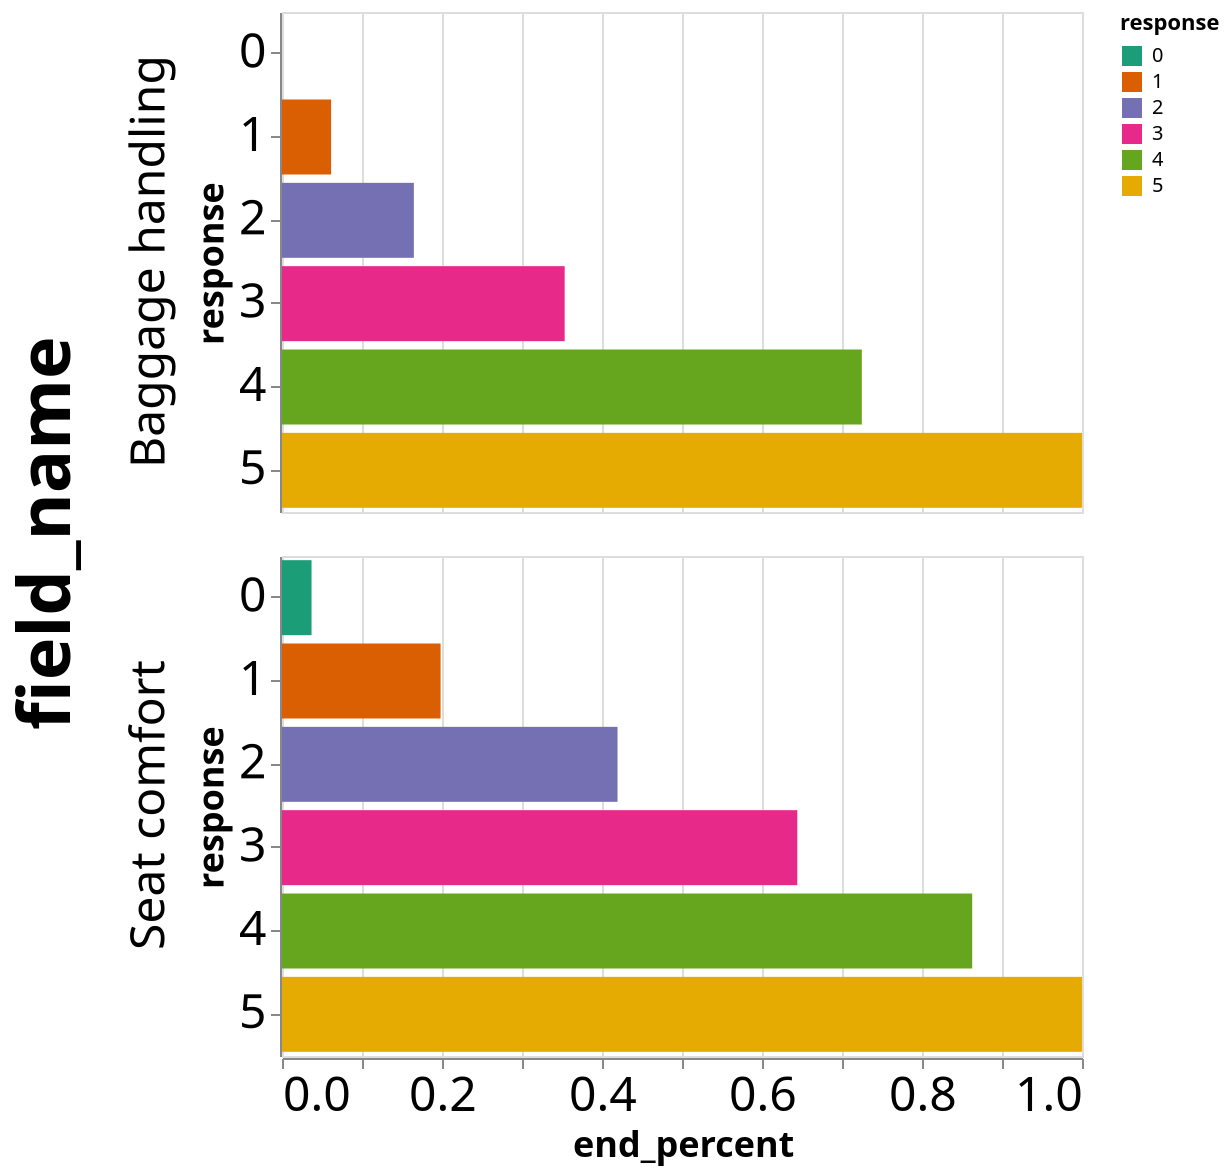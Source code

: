 {
  "config": {
    "view": {
      "width": 400,
      "height": 300
    },
    "mark": {
      "tooltip": null
    },
    "axis": {
      "labelFontSize": 24,
      "titleFontSize": 18
    },
    "header": {
      "labelFontSize": 24,
      "titleFontSize": 36
    }
  },
  "data": {
    "name": "data-15438e8fdb25ef7003001cc1ded0d727"
  },
  "facet": {
    "row": {
      "type": "nominal",
      "field": "field_name"
    }
  },
  "spec": {
    "mark": "bar",
    "encoding": {
      "fill": {
        "type": "nominal",
        "field": "response",
        "scale": {
          "scheme": "dark2"
        }
      },
      "x": {
        "type": "quantitative",
        "field": "end_percent"
      },
      "y": {
        "type": "nominal",
        "field": "response"
      }
    },
    "height": 250,
    "width": 400
  },
  "$schema": "https://vega.github.io/schema/vega-lite/v5.json",
  "datasets": {
    "data-15438e8fdb25ef7003001cc1ded0d727": [
      {
        "Unnamed: 0": 0,
        "field_name": "Baggage handling",
        "response": 1,
        "count": 7975,
        "freq": 0.061402833384662764,
        "end_percent": 0.061402833384662764,
        "start_percent": 0.0,
        "negative": true,
        "end_percent2": -0.10341854019094547,
        "start_percent2": -0.16482137357560825
      },
      {
        "Unnamed: 0": 1,
        "field_name": "Baggage handling",
        "response": 2,
        "count": 13432,
        "freq": 0.10341854019094547,
        "end_percent": 0.16482137357560825,
        "start_percent": 0.061402833384662764,
        "negative": true,
        "end_percent2": 0.0,
        "start_percent2": -0.10341854019094547
      },
      {
        "Unnamed: 0": 2,
        "field_name": "Baggage handling",
        "response": 3,
        "count": 24485,
        "freq": 0.1885201724668925,
        "end_percent": 0.3533415460425008,
        "start_percent": 0.16482137357560825,
        "negative": false,
        "end_percent2": 0.18852017246689254,
        "start_percent2": 0.0
      },
      {
        "Unnamed: 0": 3,
        "field_name": "Baggage handling",
        "response": 4,
        "count": 48240,
        "freq": 0.3714197720973206,
        "end_percent": 0.7247613181398214,
        "start_percent": 0.3533415460425008,
        "negative": false,
        "end_percent2": 0.5599399445642131,
        "start_percent2": 0.18852017246689254
      },
      {
        "Unnamed: 0": 4,
        "field_name": "Baggage handling",
        "response": 5,
        "count": 35748,
        "freq": 0.27523868186017864,
        "end_percent": 1.0,
        "start_percent": 0.7247613181398214,
        "negative": false,
        "end_percent2": 0.8351786264243918,
        "start_percent2": 0.5599399445642131
      },
      {
        "Unnamed: 0": 5,
        "field_name": "Seat comfort",
        "response": 0,
        "count": 4797,
        "freq": 0.03693409300893132,
        "end_percent": 0.03693409300893132,
        "start_percent": 0.0,
        "negative": true,
        "end_percent2": -0.3824684323991377,
        "start_percent2": -0.419402525408069
      },
      {
        "Unnamed: 0": 6,
        "field_name": "Seat comfort",
        "response": 1,
        "count": 20949,
        "freq": 0.16129504157684016,
        "end_percent": 0.1982291345857715,
        "start_percent": 0.03693409300893132,
        "negative": true,
        "end_percent2": -0.2211733908222975,
        "start_percent2": -0.3824684323991377
      },
      {
        "Unnamed: 0": 7,
        "field_name": "Seat comfort",
        "response": 2,
        "count": 28726,
        "freq": 0.2211733908222975,
        "end_percent": 0.419402525408069,
        "start_percent": 0.1982291345857715,
        "negative": true,
        "end_percent2": 0.0,
        "start_percent2": -0.2211733908222975
      },
      {
        "Unnamed: 0": 8,
        "field_name": "Seat comfort",
        "response": 3,
        "count": 29183,
        "freq": 0.22469202340622116,
        "end_percent": 0.6440945488142902,
        "start_percent": 0.419402525408069,
        "negative": false,
        "end_percent2": 0.2246920234062212,
        "start_percent2": 0.0
      },
      {
        "Unnamed: 0": 9,
        "field_name": "Seat comfort",
        "response": 4,
        "count": 28398,
        "freq": 0.21864798275331074,
        "end_percent": 0.862742531567601,
        "start_percent": 0.6440945488142902,
        "negative": false,
        "end_percent2": 0.443340006159532,
        "start_percent2": 0.2246920234062212
      },
      {
        "Unnamed: 0": 10,
        "field_name": "Seat comfort",
        "response": 5,
        "count": 17827,
        "freq": 0.13725746843239914,
        "end_percent": 1.0,
        "start_percent": 0.862742531567601,
        "negative": false,
        "end_percent2": 0.580597474591931,
        "start_percent2": 0.443340006159532
      }
    ]
  }
}